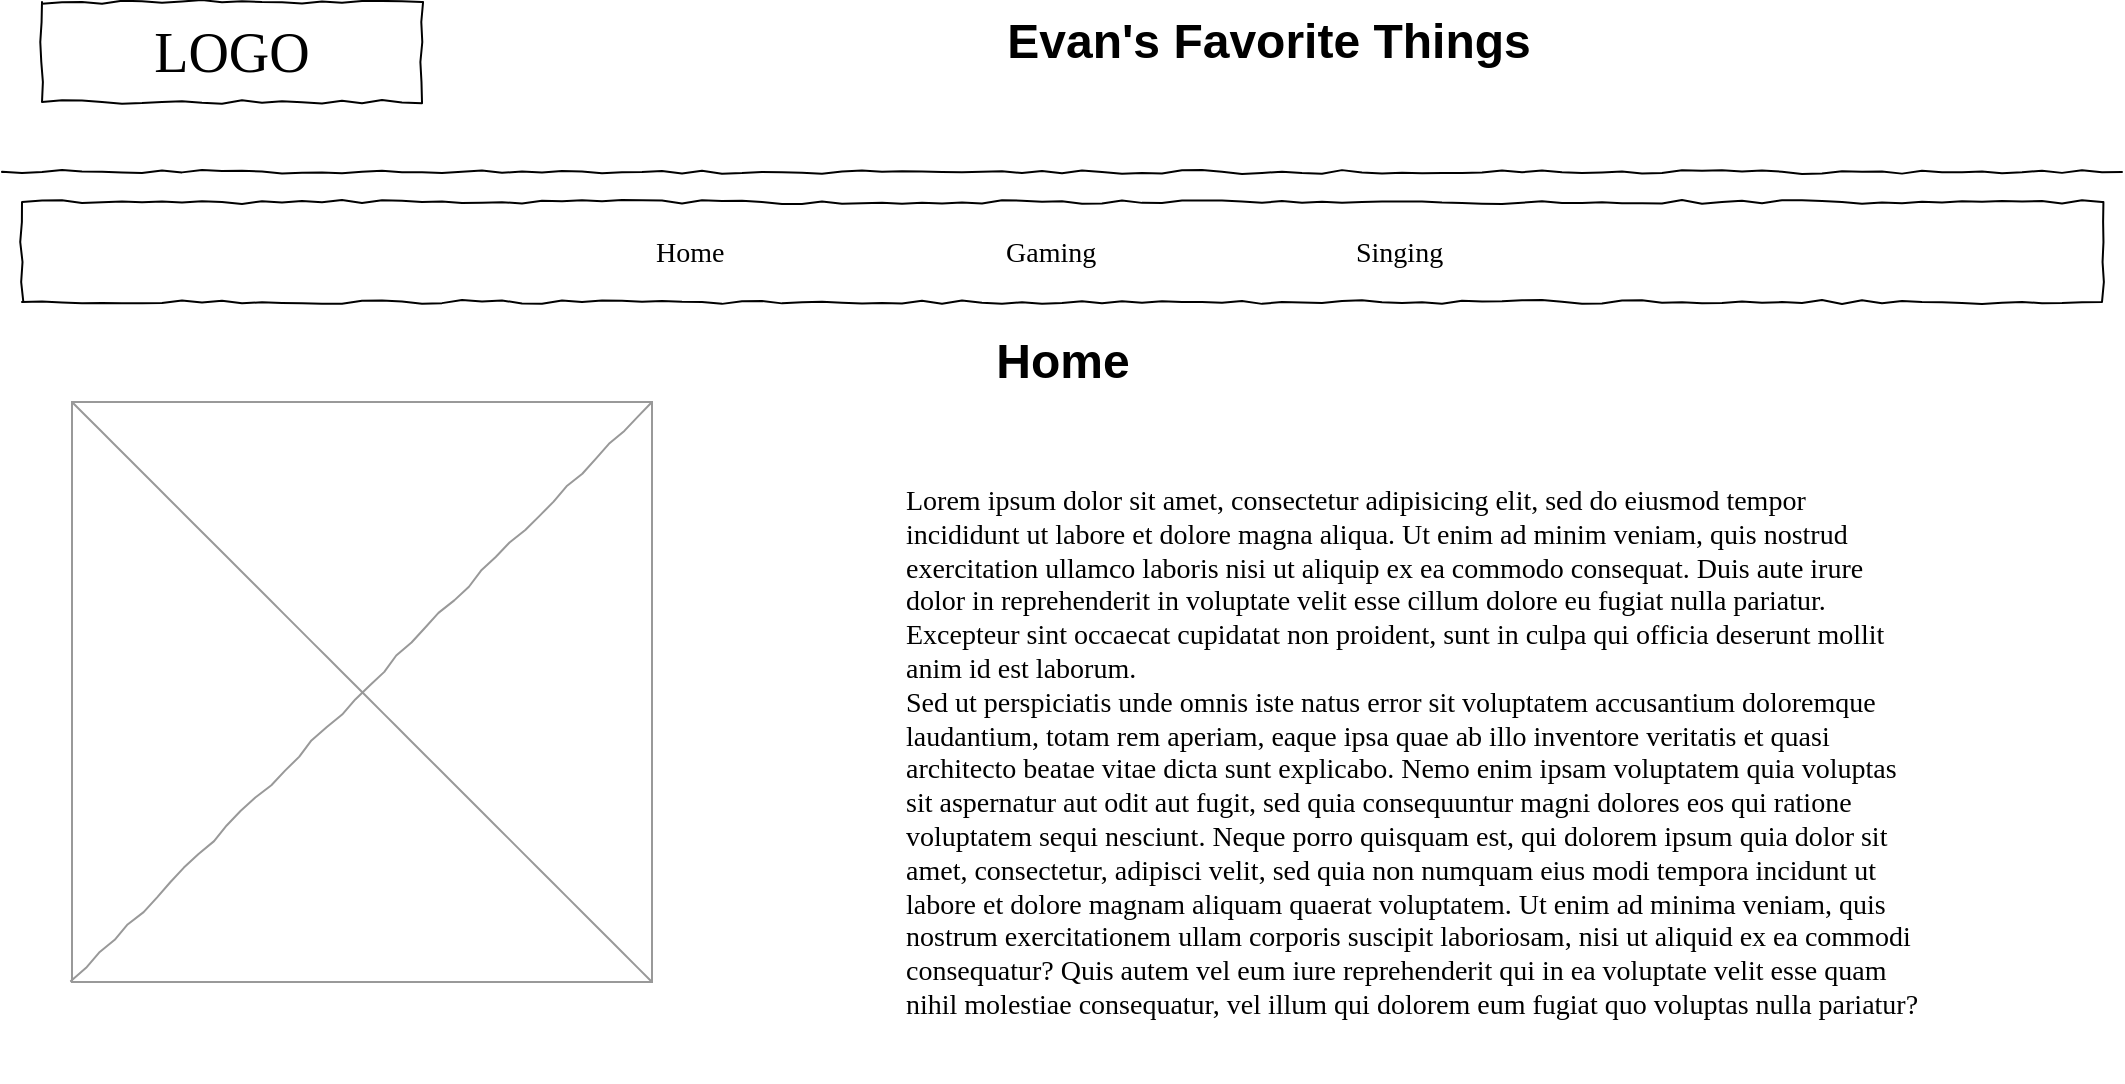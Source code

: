 <mxfile version="23.1.6" type="github" pages="3">
  <diagram name="Home" id="03018318-947c-dd8e-b7a3-06fadd420f32">
    <mxGraphModel dx="1754" dy="889" grid="1" gridSize="10" guides="1" tooltips="1" connect="1" arrows="1" fold="1" page="1" pageScale="1" pageWidth="1100" pageHeight="850" background="none" math="0" shadow="0">
      <root>
        <mxCell id="0" />
        <mxCell id="1" parent="0" />
        <mxCell id="677b7b8949515195-2" value="LOGO" style="whiteSpace=wrap;html=1;rounded=0;shadow=0;labelBackgroundColor=none;strokeWidth=1;fontFamily=Verdana;fontSize=28;align=center;comic=1;" parent="1" vertex="1">
          <mxGeometry x="40" y="60" width="190" height="50" as="geometry" />
        </mxCell>
        <mxCell id="677b7b8949515195-9" value="" style="line;strokeWidth=1;html=1;rounded=0;shadow=0;labelBackgroundColor=none;fillColor=none;fontFamily=Verdana;fontSize=14;fontColor=#000000;align=center;comic=1;" parent="1" vertex="1">
          <mxGeometry x="20" y="140" width="1060" height="10" as="geometry" />
        </mxCell>
        <mxCell id="677b7b8949515195-10" value="" style="whiteSpace=wrap;html=1;rounded=0;shadow=0;labelBackgroundColor=none;strokeWidth=1;fillColor=none;fontFamily=Verdana;fontSize=12;align=center;comic=1;" parent="1" vertex="1">
          <mxGeometry x="30" y="160" width="1040" height="50" as="geometry" />
        </mxCell>
        <mxCell id="677b7b8949515195-16" value="" style="verticalLabelPosition=bottom;shadow=0;dashed=0;align=center;html=1;verticalAlign=top;strokeWidth=1;shape=mxgraph.mockup.graphics.simpleIcon;strokeColor=#999999;rounded=0;labelBackgroundColor=none;fontFamily=Verdana;fontSize=14;fontColor=#000000;comic=1;" parent="1" vertex="1">
          <mxGeometry x="55" y="260" width="290" height="290" as="geometry" />
        </mxCell>
        <mxCell id="qzUIoW12N6bvW76vhOi2-1" value="Evan&#39;s Favorite Things" style="text;strokeColor=none;fillColor=none;html=1;fontSize=24;fontStyle=1;verticalAlign=middle;align=center;" vertex="1" parent="1">
          <mxGeometry x="603" y="60" width="100" height="40" as="geometry" />
        </mxCell>
        <mxCell id="qzUIoW12N6bvW76vhOi2-2" value="Home" style="text;strokeColor=none;fillColor=none;html=1;fontSize=24;fontStyle=1;verticalAlign=middle;align=center;" vertex="1" parent="1">
          <mxGeometry x="500" y="220" width="100" height="40" as="geometry" />
        </mxCell>
        <mxCell id="qzUIoW12N6bvW76vhOi2-4" value="&lt;font style=&quot;font-size: 14px;&quot; face=&quot;Georgia&quot;&gt;Lorem ipsum dolor sit amet, consectetur adipisicing elit, sed do eiusmod tempor incididunt ut labore et dolore magna aliqua. Ut enim ad minim veniam, quis nostrud exercitation ullamco laboris nisi ut aliquip ex ea commodo consequat. Duis aute irure dolor in reprehenderit in voluptate velit esse cillum dolore eu fugiat nulla pariatur. Excepteur sint occaecat cupidatat non proident, sunt in culpa qui officia deserunt mollit anim id est laborum.&lt;br&gt;Sed ut perspiciatis unde omnis iste natus error sit voluptatem accusantium doloremque laudantium, totam rem aperiam, eaque ipsa quae ab illo inventore veritatis et quasi architecto beatae vitae dicta sunt explicabo. Nemo enim ipsam voluptatem quia voluptas sit aspernatur aut odit aut fugit, sed quia consequuntur magni dolores eos qui ratione voluptatem sequi nesciunt. Neque porro quisquam est, qui dolorem ipsum quia dolor sit amet, consectetur, adipisci velit, sed quia non numquam eius modi tempora incidunt ut labore et dolore magnam aliquam quaerat voluptatem. Ut enim ad minima veniam, quis nostrum exercitationem ullam corporis suscipit laboriosam, nisi ut aliquid ex ea commodi consequatur? Quis autem vel eum iure reprehenderit qui in ea voluptate velit esse quam nihil molestiae consequatur, vel illum qui dolorem eum fugiat quo voluptas nulla pariatur?&lt;/font&gt;" style="text;spacingTop=-5;whiteSpace=wrap;html=1;align=left;fontSize=12;fontFamily=Helvetica;fillColor=none;strokeColor=none;" vertex="1" parent="1">
          <mxGeometry x="470" y="300" width="510" height="300" as="geometry" />
        </mxCell>
        <mxCell id="-9HKoHMR5p7395avfxu4-1" value="Home" style="text;html=1;points=[];align=left;verticalAlign=top;spacingTop=-4;fontSize=14;fontFamily=Verdana" vertex="1" parent="1">
          <mxGeometry x="345" y="175" width="60" height="20" as="geometry" />
        </mxCell>
        <mxCell id="-9HKoHMR5p7395avfxu4-2" value="Gaming" style="text;html=1;points=[];align=left;verticalAlign=top;spacingTop=-4;fontSize=14;fontFamily=Verdana" vertex="1" parent="1">
          <mxGeometry x="520" y="175" width="60" height="20" as="geometry" />
        </mxCell>
        <mxCell id="-9HKoHMR5p7395avfxu4-3" value="Singing" style="text;html=1;points=[];align=left;verticalAlign=top;spacingTop=-4;fontSize=14;fontFamily=Verdana" vertex="1" parent="1">
          <mxGeometry x="695" y="175" width="60" height="20" as="geometry" />
        </mxCell>
      </root>
    </mxGraphModel>
  </diagram>
  <diagram name="Gaming" id="A-GEnuzwPjSzEzGqFGzu">
    <mxGraphModel dx="1754" dy="889" grid="1" gridSize="10" guides="1" tooltips="1" connect="1" arrows="1" fold="1" page="1" pageScale="1" pageWidth="1100" pageHeight="850" background="none" math="0" shadow="0">
      <root>
        <mxCell id="OUyj7obwTnEIhmOdAMiX-0" />
        <mxCell id="OUyj7obwTnEIhmOdAMiX-1" parent="OUyj7obwTnEIhmOdAMiX-0" />
        <mxCell id="OUyj7obwTnEIhmOdAMiX-3" value="LOGO" style="whiteSpace=wrap;html=1;rounded=0;shadow=0;labelBackgroundColor=none;strokeWidth=1;fontFamily=Verdana;fontSize=28;align=center;comic=1;" vertex="1" parent="OUyj7obwTnEIhmOdAMiX-1">
          <mxGeometry x="40" y="60" width="190" height="50" as="geometry" />
        </mxCell>
        <mxCell id="OUyj7obwTnEIhmOdAMiX-4" value="" style="line;strokeWidth=1;html=1;rounded=0;shadow=0;labelBackgroundColor=none;fillColor=none;fontFamily=Verdana;fontSize=14;fontColor=#000000;align=center;comic=1;" vertex="1" parent="OUyj7obwTnEIhmOdAMiX-1">
          <mxGeometry x="20" y="140" width="1060" height="10" as="geometry" />
        </mxCell>
        <mxCell id="OUyj7obwTnEIhmOdAMiX-5" value="" style="whiteSpace=wrap;html=1;rounded=0;shadow=0;labelBackgroundColor=none;strokeWidth=1;fillColor=none;fontFamily=Verdana;fontSize=12;align=center;comic=1;" vertex="1" parent="OUyj7obwTnEIhmOdAMiX-1">
          <mxGeometry x="30" y="160" width="1040" height="50" as="geometry" />
        </mxCell>
        <mxCell id="OUyj7obwTnEIhmOdAMiX-9" value="" style="verticalLabelPosition=bottom;shadow=0;dashed=0;align=center;html=1;verticalAlign=top;strokeWidth=1;shape=mxgraph.mockup.graphics.simpleIcon;strokeColor=#999999;rounded=0;labelBackgroundColor=none;fontFamily=Verdana;fontSize=14;fontColor=#000000;comic=1;" vertex="1" parent="OUyj7obwTnEIhmOdAMiX-1">
          <mxGeometry x="60" y="270" width="290" height="290" as="geometry" />
        </mxCell>
        <mxCell id="OUyj7obwTnEIhmOdAMiX-10" value="Evan&#39;s Favorite Things" style="text;strokeColor=none;fillColor=none;html=1;fontSize=24;fontStyle=1;verticalAlign=middle;align=center;" vertex="1" parent="OUyj7obwTnEIhmOdAMiX-1">
          <mxGeometry x="603" y="60" width="100" height="40" as="geometry" />
        </mxCell>
        <mxCell id="OUyj7obwTnEIhmOdAMiX-11" value="Gaming" style="text;strokeColor=none;fillColor=none;html=1;fontSize=24;fontStyle=1;verticalAlign=middle;align=center;" vertex="1" parent="OUyj7obwTnEIhmOdAMiX-1">
          <mxGeometry x="500" y="220" width="100" height="40" as="geometry" />
        </mxCell>
        <mxCell id="OUyj7obwTnEIhmOdAMiX-12" value="&lt;font style=&quot;font-size: 14px;&quot; face=&quot;Georgia&quot;&gt;Lorem ipsum dolor sit amet, consectetur adipisicing elit, sed do eiusmod tempor incididunt ut labore et dolore magna aliqua. Ut enim ad minim veniam, quis nostrud exercitation ullamco laboris nisi ut aliquip ex ea commodo consequat. Duis aute irure dolor in reprehenderit in voluptate velit esse cillum dolore eu fugiat nulla pariatur. Excepteur sint occaecat cupidatat non proident, sunt in culpa qui officia deserunt mollit anim id est laborum.&lt;br&gt;Sed ut perspiciatis unde omnis iste natus error sit voluptatem accusantium doloremque laudantium, totam rem aperiam, eaque ipsa quae ab illo inventore veritatis et quasi architecto beatae vitae dicta sunt explicabo. Nemo enim ipsam voluptatem quia voluptas sit aspernatur aut odit aut fugit, sed quia consequuntur magni dolores eos qui ratione voluptatem sequi nesciunt. Neque porro quisquam est, qui dolorem ipsum quia dolor sit amet, consectetur, adipisci velit, sed quia non numquam eius modi tempora incidunt ut labore et dolore magnam aliquam quaerat voluptatem. Ut enim ad minima veniam, quis nostrum exercitationem ullam corporis suscipit laboriosam, nisi ut aliquid ex ea commodi consequatur? Quis autem vel eum iure reprehenderit qui in ea voluptate velit esse quam nihil molestiae consequatur, vel illum qui dolorem eum fugiat quo voluptas nulla pariatur?&lt;/font&gt;" style="text;spacingTop=-5;whiteSpace=wrap;html=1;align=left;fontSize=12;fontFamily=Helvetica;fillColor=none;strokeColor=none;" vertex="1" parent="OUyj7obwTnEIhmOdAMiX-1">
          <mxGeometry x="170" y="580" width="800" height="250" as="geometry" />
        </mxCell>
        <mxCell id="SfA9yu4FjENqFnzJRkuB-5" value="" style="verticalLabelPosition=bottom;shadow=0;dashed=0;align=center;html=1;verticalAlign=top;strokeWidth=1;shape=mxgraph.mockup.graphics.simpleIcon;strokeColor=#999999;rounded=0;labelBackgroundColor=none;fontFamily=Verdana;fontSize=14;fontColor=#000000;comic=1;" vertex="1" parent="OUyj7obwTnEIhmOdAMiX-1">
          <mxGeometry x="405" y="270" width="290" height="290" as="geometry" />
        </mxCell>
        <mxCell id="SfA9yu4FjENqFnzJRkuB-6" value="" style="verticalLabelPosition=bottom;shadow=0;dashed=0;align=center;html=1;verticalAlign=top;strokeWidth=1;shape=mxgraph.mockup.graphics.simpleIcon;strokeColor=#999999;rounded=0;labelBackgroundColor=none;fontFamily=Verdana;fontSize=14;fontColor=#000000;comic=1;" vertex="1" parent="OUyj7obwTnEIhmOdAMiX-1">
          <mxGeometry x="750" y="270" width="290" height="290" as="geometry" />
        </mxCell>
        <mxCell id="Qs59eCO91VHgMj4VqoPb-0" value="Home" style="text;html=1;points=[];align=left;verticalAlign=top;spacingTop=-4;fontSize=14;fontFamily=Verdana" vertex="1" parent="OUyj7obwTnEIhmOdAMiX-1">
          <mxGeometry x="345" y="175" width="60" height="20" as="geometry" />
        </mxCell>
        <mxCell id="Qs59eCO91VHgMj4VqoPb-1" value="Gaming" style="text;html=1;points=[];align=left;verticalAlign=top;spacingTop=-4;fontSize=14;fontFamily=Verdana" vertex="1" parent="OUyj7obwTnEIhmOdAMiX-1">
          <mxGeometry x="520" y="175" width="60" height="20" as="geometry" />
        </mxCell>
        <mxCell id="Qs59eCO91VHgMj4VqoPb-2" value="Singing" style="text;html=1;points=[];align=left;verticalAlign=top;spacingTop=-4;fontSize=14;fontFamily=Verdana" vertex="1" parent="OUyj7obwTnEIhmOdAMiX-1">
          <mxGeometry x="695" y="175" width="60" height="20" as="geometry" />
        </mxCell>
      </root>
    </mxGraphModel>
  </diagram>
  <diagram name="Singing" id="xA63ReXNObb5B2T8wdkJ">
    <mxGraphModel dx="1754" dy="889" grid="1" gridSize="10" guides="1" tooltips="1" connect="1" arrows="1" fold="1" page="1" pageScale="1" pageWidth="1100" pageHeight="850" background="none" math="0" shadow="0">
      <root>
        <mxCell id="_0qj-7AA-uxdaf65aAc7-0" />
        <mxCell id="_0qj-7AA-uxdaf65aAc7-1" parent="_0qj-7AA-uxdaf65aAc7-0" />
        <mxCell id="_0qj-7AA-uxdaf65aAc7-3" value="LOGO" style="whiteSpace=wrap;html=1;rounded=0;shadow=0;labelBackgroundColor=none;strokeWidth=1;fontFamily=Verdana;fontSize=28;align=center;comic=1;" vertex="1" parent="_0qj-7AA-uxdaf65aAc7-1">
          <mxGeometry x="40" y="60" width="190" height="50" as="geometry" />
        </mxCell>
        <mxCell id="_0qj-7AA-uxdaf65aAc7-4" value="" style="line;strokeWidth=1;html=1;rounded=0;shadow=0;labelBackgroundColor=none;fillColor=none;fontFamily=Verdana;fontSize=14;fontColor=#000000;align=center;comic=1;" vertex="1" parent="_0qj-7AA-uxdaf65aAc7-1">
          <mxGeometry x="20" y="140" width="1060" height="10" as="geometry" />
        </mxCell>
        <mxCell id="_0qj-7AA-uxdaf65aAc7-5" value="" style="whiteSpace=wrap;html=1;rounded=0;shadow=0;labelBackgroundColor=none;strokeWidth=1;fillColor=none;fontFamily=Verdana;fontSize=12;align=center;comic=1;" vertex="1" parent="_0qj-7AA-uxdaf65aAc7-1">
          <mxGeometry x="30" y="160" width="1040" height="50" as="geometry" />
        </mxCell>
        <mxCell id="_0qj-7AA-uxdaf65aAc7-6" value="Home" style="text;html=1;points=[];align=left;verticalAlign=top;spacingTop=-4;fontSize=14;fontFamily=Verdana" vertex="1" parent="_0qj-7AA-uxdaf65aAc7-1">
          <mxGeometry x="345" y="175" width="60" height="20" as="geometry" />
        </mxCell>
        <mxCell id="_0qj-7AA-uxdaf65aAc7-7" value="Gaming" style="text;html=1;points=[];align=left;verticalAlign=top;spacingTop=-4;fontSize=14;fontFamily=Verdana" vertex="1" parent="_0qj-7AA-uxdaf65aAc7-1">
          <mxGeometry x="520" y="175" width="60" height="20" as="geometry" />
        </mxCell>
        <mxCell id="_0qj-7AA-uxdaf65aAc7-8" value="Singing" style="text;html=1;points=[];align=left;verticalAlign=top;spacingTop=-4;fontSize=14;fontFamily=Verdana" vertex="1" parent="_0qj-7AA-uxdaf65aAc7-1">
          <mxGeometry x="695" y="175" width="60" height="20" as="geometry" />
        </mxCell>
        <mxCell id="_0qj-7AA-uxdaf65aAc7-9" value="" style="verticalLabelPosition=bottom;shadow=0;dashed=0;align=center;html=1;verticalAlign=top;strokeWidth=1;shape=mxgraph.mockup.graphics.simpleIcon;strokeColor=#999999;rounded=0;labelBackgroundColor=none;fontFamily=Verdana;fontSize=14;fontColor=#000000;comic=1;" vertex="1" parent="_0qj-7AA-uxdaf65aAc7-1">
          <mxGeometry x="60" y="270" width="290" height="290" as="geometry" />
        </mxCell>
        <mxCell id="_0qj-7AA-uxdaf65aAc7-10" value="Evan&#39;s Favorite Things" style="text;strokeColor=none;fillColor=none;html=1;fontSize=24;fontStyle=1;verticalAlign=middle;align=center;" vertex="1" parent="_0qj-7AA-uxdaf65aAc7-1">
          <mxGeometry x="603" y="60" width="100" height="40" as="geometry" />
        </mxCell>
        <mxCell id="_0qj-7AA-uxdaf65aAc7-11" value="Singing" style="text;strokeColor=none;fillColor=none;html=1;fontSize=24;fontStyle=1;verticalAlign=middle;align=center;" vertex="1" parent="_0qj-7AA-uxdaf65aAc7-1">
          <mxGeometry x="500" y="220" width="100" height="40" as="geometry" />
        </mxCell>
        <mxCell id="_0qj-7AA-uxdaf65aAc7-12" value="&lt;font style=&quot;font-size: 14px;&quot; face=&quot;Georgia&quot;&gt;Lorem ipsum dolor sit amet, consectetur adipisicing elit, sed do eiusmod tempor incididunt ut labore et dolore magna aliqua. Ut enim ad minim veniam, quis nostrud exercitation ullamco laboris nisi ut aliquip ex ea commodo consequat. Duis aute irure dolor in reprehenderit in voluptate velit esse cillum dolore eu fugiat nulla pariatur. Excepteur sint occaecat cupidatat non proident, sunt in culpa qui officia deserunt mollit anim id est laborum.&lt;br&gt;Sed ut perspiciatis unde omnis iste natus error sit voluptatem accusantium doloremque laudantium, totam rem aperiam, eaque ipsa quae ab illo inventore veritatis et quasi architecto beatae vitae dicta sunt explicabo. Nemo enim ipsam voluptatem quia voluptas sit aspernatur aut odit aut fugit, sed quia consequuntur magni dolores eos qui ratione voluptatem sequi nesciunt. Neque porro quisquam est, qui dolorem ipsum quia dolor sit amet, consectetur, adipisci velit, sed quia non numquam eius modi tempora incidunt ut labore et dolore magnam aliquam quaerat voluptatem. Ut enim ad minima veniam, quis nostrum exercitationem ullam corporis suscipit laboriosam, nisi ut aliquid ex ea commodi consequatur? Quis autem vel eum iure reprehenderit qui in ea voluptate velit esse quam nihil molestiae consequatur, vel illum qui dolorem eum fugiat quo voluptas nulla pariatur?&lt;/font&gt;" style="text;spacingTop=-5;whiteSpace=wrap;html=1;align=left;fontSize=12;fontFamily=Helvetica;fillColor=none;strokeColor=none;" vertex="1" parent="_0qj-7AA-uxdaf65aAc7-1">
          <mxGeometry x="170" y="580" width="800" height="250" as="geometry" />
        </mxCell>
        <mxCell id="_0qj-7AA-uxdaf65aAc7-13" value="" style="verticalLabelPosition=bottom;shadow=0;dashed=0;align=center;html=1;verticalAlign=top;strokeWidth=1;shape=mxgraph.mockup.graphics.simpleIcon;strokeColor=#999999;rounded=0;labelBackgroundColor=none;fontFamily=Verdana;fontSize=14;fontColor=#000000;comic=1;" vertex="1" parent="_0qj-7AA-uxdaf65aAc7-1">
          <mxGeometry x="405" y="270" width="290" height="290" as="geometry" />
        </mxCell>
        <mxCell id="_0qj-7AA-uxdaf65aAc7-14" value="" style="verticalLabelPosition=bottom;shadow=0;dashed=0;align=center;html=1;verticalAlign=top;strokeWidth=1;shape=mxgraph.mockup.graphics.simpleIcon;strokeColor=#999999;rounded=0;labelBackgroundColor=none;fontFamily=Verdana;fontSize=14;fontColor=#000000;comic=1;" vertex="1" parent="_0qj-7AA-uxdaf65aAc7-1">
          <mxGeometry x="750" y="270" width="290" height="290" as="geometry" />
        </mxCell>
      </root>
    </mxGraphModel>
  </diagram>
</mxfile>
